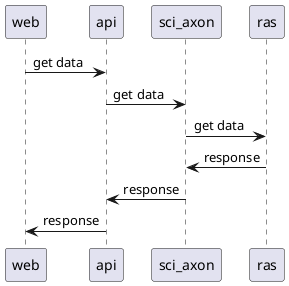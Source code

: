 @startuml
web -> api: get data
api -> sci_axon: get data
sci_axon -> ras: get data
ras -> sci_axon:response
sci_axon -> api:response
api -> web: response
@enduml